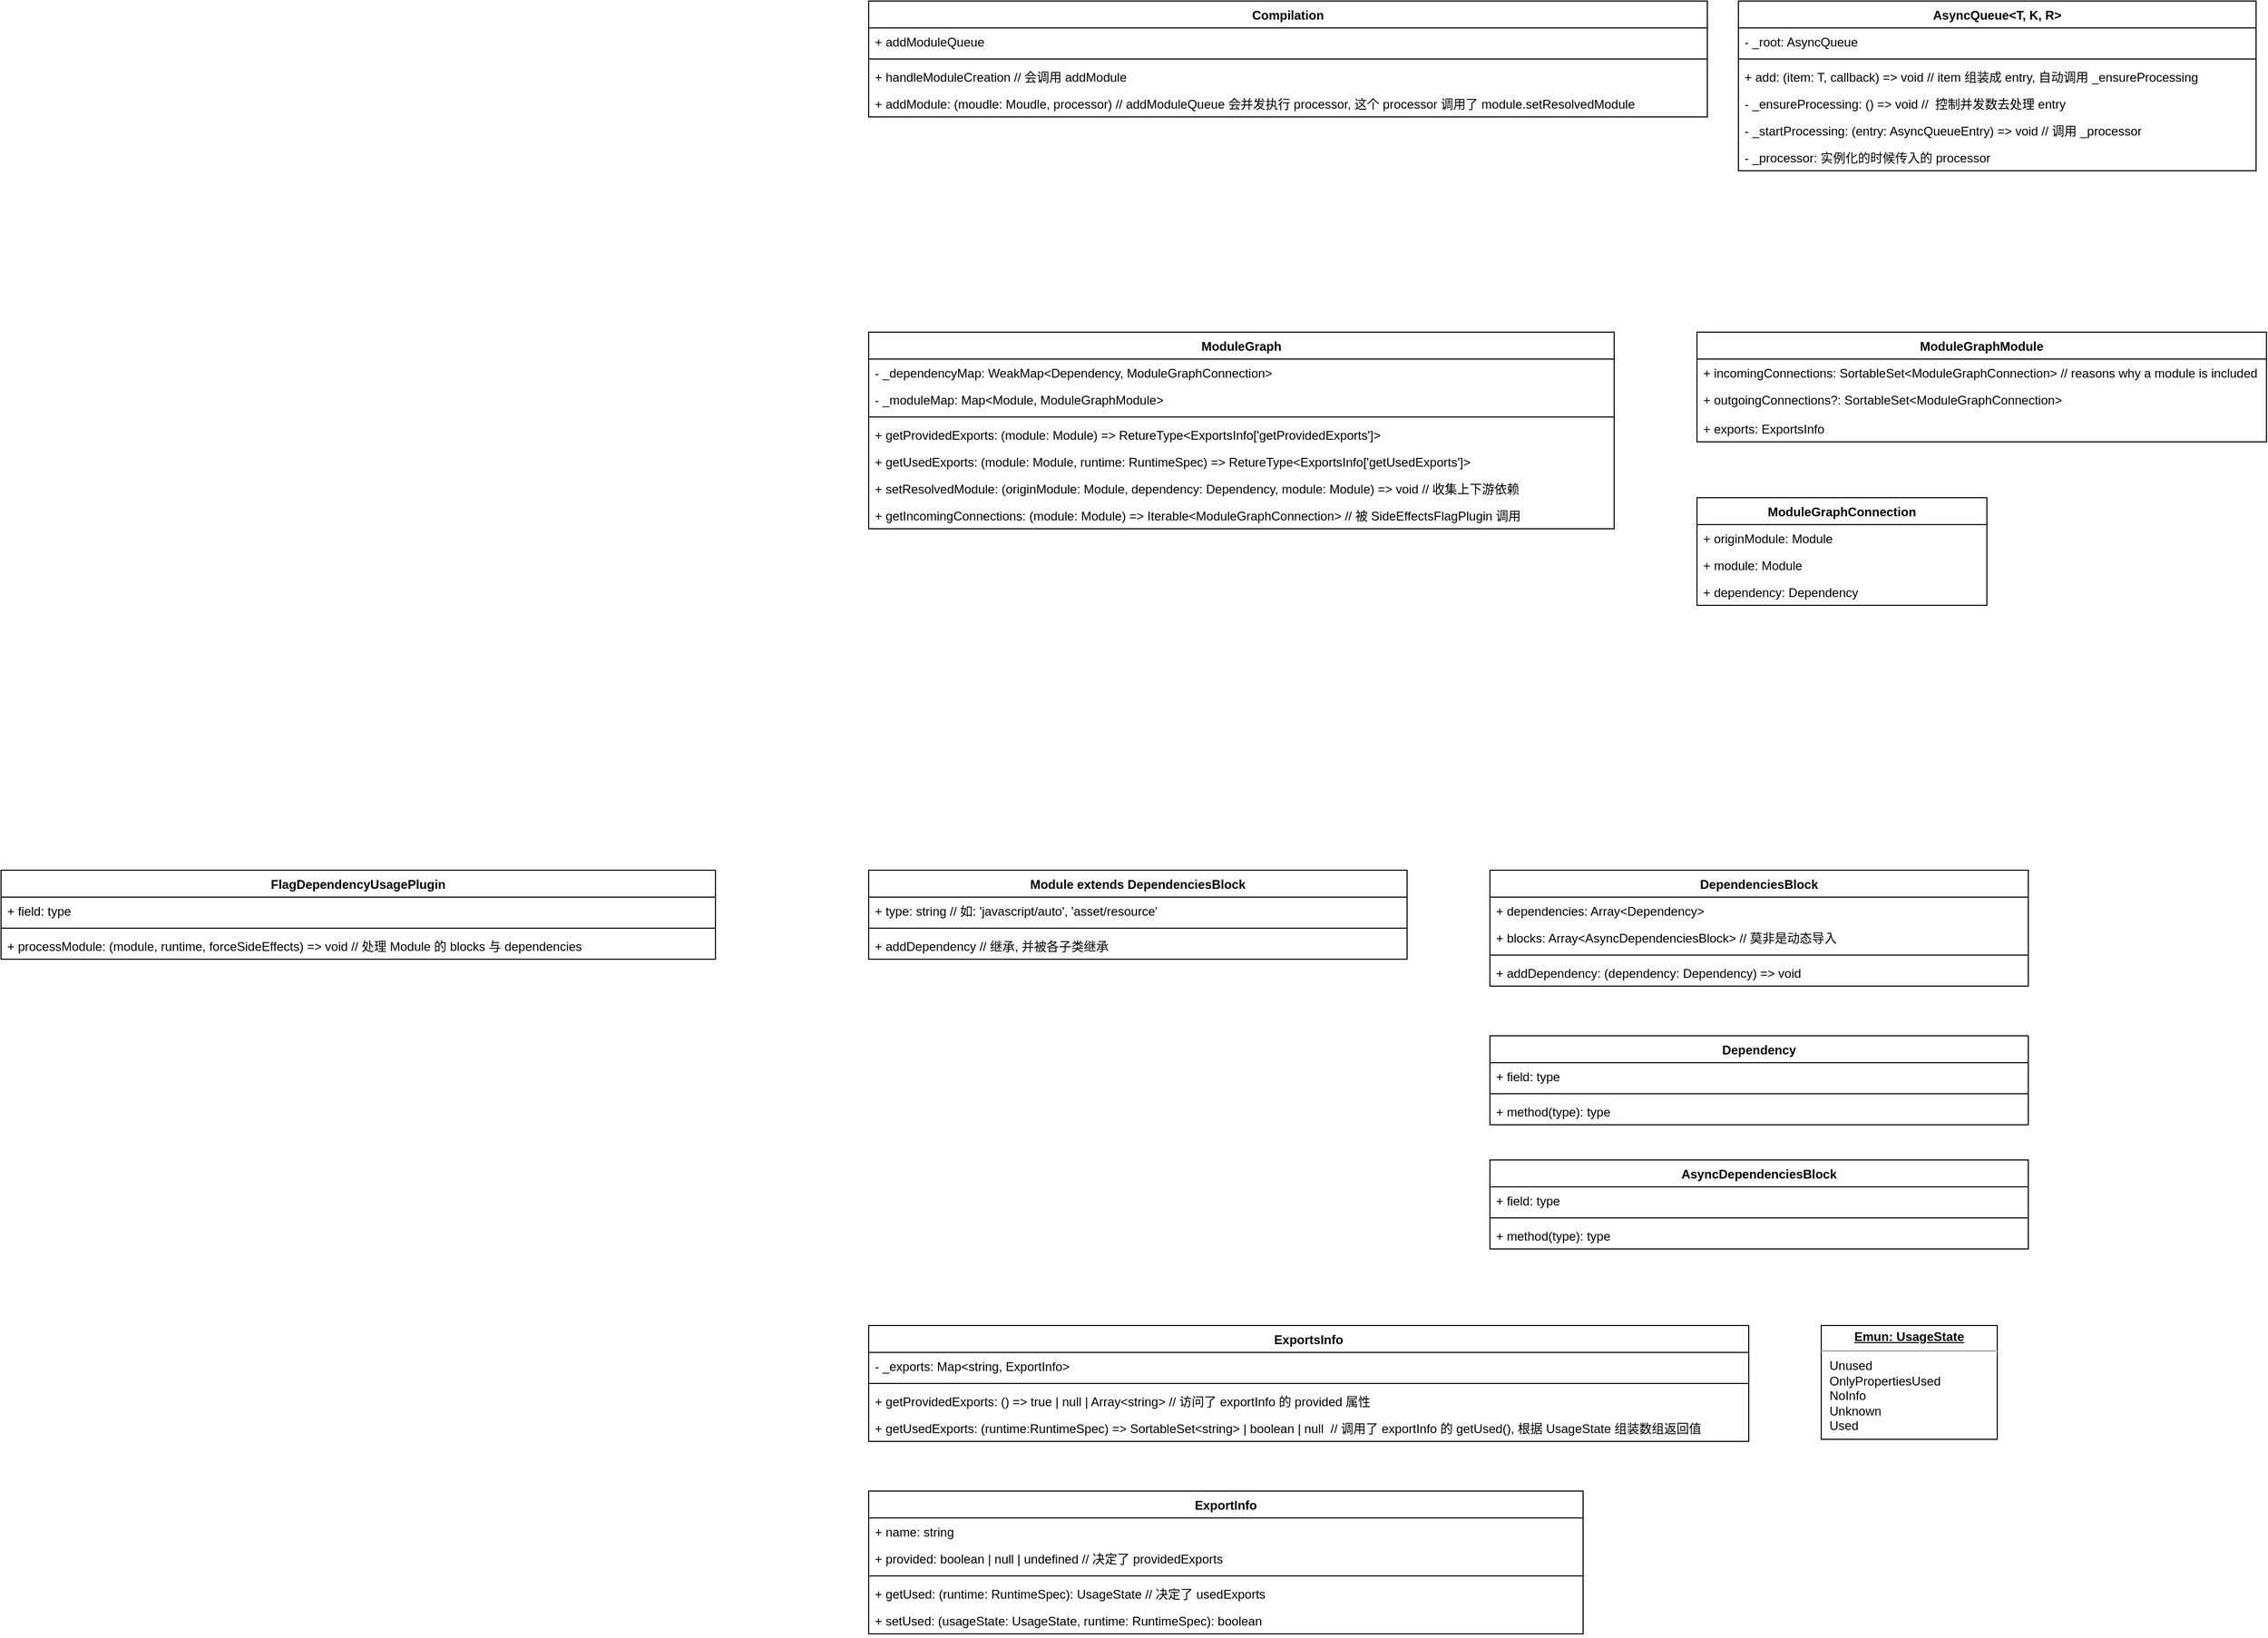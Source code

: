 <mxfile version="20.2.7" type="github">
  <diagram id="Rsr1v_tStUaQ5azJq0qS" name="第 1 页">
    <mxGraphModel dx="2064" dy="1859" grid="1" gridSize="10" guides="1" tooltips="1" connect="1" arrows="1" fold="1" page="1" pageScale="1" pageWidth="827" pageHeight="1169" math="0" shadow="0">
      <root>
        <mxCell id="0" />
        <mxCell id="1" parent="0" />
        <mxCell id="PHLJTVfLrtnAu4Q4XUuZ-1" value="ModuleGraph" style="swimlane;fontStyle=1;childLayout=stackLayout;horizontal=1;startSize=26;fillColor=none;horizontalStack=0;resizeParent=1;resizeParentMax=0;resizeLast=0;collapsible=1;marginBottom=0;" vertex="1" parent="1">
          <mxGeometry x="80" y="-80" width="720" height="190" as="geometry">
            <mxRectangle x="290" y="200" width="100" height="30" as="alternateBounds" />
          </mxGeometry>
        </mxCell>
        <mxCell id="PHLJTVfLrtnAu4Q4XUuZ-2" value="- _dependencyMap: WeakMap&lt;Dependency, ModuleGraphConnection&gt;" style="text;strokeColor=none;fillColor=none;align=left;verticalAlign=top;spacingLeft=4;spacingRight=4;overflow=hidden;rotatable=0;points=[[0,0.5],[1,0.5]];portConstraint=eastwest;" vertex="1" parent="PHLJTVfLrtnAu4Q4XUuZ-1">
          <mxGeometry y="26" width="720" height="26" as="geometry" />
        </mxCell>
        <mxCell id="PHLJTVfLrtnAu4Q4XUuZ-3" value="- _moduleMap: Map&lt;Module, ModuleGraphModule&gt;" style="text;strokeColor=none;fillColor=none;align=left;verticalAlign=top;spacingLeft=4;spacingRight=4;overflow=hidden;rotatable=0;points=[[0,0.5],[1,0.5]];portConstraint=eastwest;" vertex="1" parent="PHLJTVfLrtnAu4Q4XUuZ-1">
          <mxGeometry y="52" width="720" height="26" as="geometry" />
        </mxCell>
        <mxCell id="PHLJTVfLrtnAu4Q4XUuZ-22" value="" style="line;strokeWidth=1;fillColor=none;align=left;verticalAlign=middle;spacingTop=-1;spacingLeft=3;spacingRight=3;rotatable=0;labelPosition=right;points=[];portConstraint=eastwest;" vertex="1" parent="PHLJTVfLrtnAu4Q4XUuZ-1">
          <mxGeometry y="78" width="720" height="8" as="geometry" />
        </mxCell>
        <mxCell id="PHLJTVfLrtnAu4Q4XUuZ-41" value="+ getProvidedExports: (module: Module) =&gt; RetureType&lt;ExportsInfo[&#39;getProvidedExports&#39;]&gt;" style="text;strokeColor=none;fillColor=none;align=left;verticalAlign=top;spacingLeft=4;spacingRight=4;overflow=hidden;rotatable=0;points=[[0,0.5],[1,0.5]];portConstraint=eastwest;" vertex="1" parent="PHLJTVfLrtnAu4Q4XUuZ-1">
          <mxGeometry y="86" width="720" height="26" as="geometry" />
        </mxCell>
        <mxCell id="PHLJTVfLrtnAu4Q4XUuZ-17" value="+ getUsedExports: (module: Module, runtime: RuntimeSpec) =&gt; RetureType&lt;ExportsInfo[&#39;getUsedExports&#39;]&gt;" style="text;strokeColor=none;fillColor=none;align=left;verticalAlign=top;spacingLeft=4;spacingRight=4;overflow=hidden;rotatable=0;points=[[0,0.5],[1,0.5]];portConstraint=eastwest;" vertex="1" parent="PHLJTVfLrtnAu4Q4XUuZ-1">
          <mxGeometry y="112" width="720" height="26" as="geometry" />
        </mxCell>
        <mxCell id="PHLJTVfLrtnAu4Q4XUuZ-72" value="+ setResolvedModule: (originModule: Module, dependency: Dependency, module: Module) =&gt; void // 收集上下游依赖" style="text;strokeColor=none;fillColor=none;align=left;verticalAlign=top;spacingLeft=4;spacingRight=4;overflow=hidden;rotatable=0;points=[[0,0.5],[1,0.5]];portConstraint=eastwest;" vertex="1" parent="PHLJTVfLrtnAu4Q4XUuZ-1">
          <mxGeometry y="138" width="720" height="26" as="geometry" />
        </mxCell>
        <mxCell id="PHLJTVfLrtnAu4Q4XUuZ-77" value="+ getIncomingConnections: (module: Module) =&gt; Iterable&lt;ModuleGraphConnection&gt; // 被 SideEffectsFlagPlugin 调用&#xa;" style="text;strokeColor=none;fillColor=none;align=left;verticalAlign=top;spacingLeft=4;spacingRight=4;overflow=hidden;rotatable=0;points=[[0,0.5],[1,0.5]];portConstraint=eastwest;" vertex="1" parent="PHLJTVfLrtnAu4Q4XUuZ-1">
          <mxGeometry y="164" width="720" height="26" as="geometry" />
        </mxCell>
        <mxCell id="PHLJTVfLrtnAu4Q4XUuZ-6" value="ModuleGraphModule" style="swimlane;fontStyle=1;childLayout=stackLayout;horizontal=1;startSize=26;fillColor=none;horizontalStack=0;resizeParent=1;resizeParentMax=0;resizeLast=0;collapsible=1;marginBottom=0;" vertex="1" parent="1">
          <mxGeometry x="880" y="-80" width="550" height="106" as="geometry" />
        </mxCell>
        <mxCell id="PHLJTVfLrtnAu4Q4XUuZ-7" value="+ incomingConnections: SortableSet&lt;ModuleGraphConnection&gt; // reasons why a module is included" style="text;strokeColor=none;fillColor=none;align=left;verticalAlign=top;spacingLeft=4;spacingRight=4;overflow=hidden;rotatable=0;points=[[0,0.5],[1,0.5]];portConstraint=eastwest;" vertex="1" parent="PHLJTVfLrtnAu4Q4XUuZ-6">
          <mxGeometry y="26" width="550" height="26" as="geometry" />
        </mxCell>
        <mxCell id="PHLJTVfLrtnAu4Q4XUuZ-9" value="+ outgoingConnections?: SortableSet&lt;ModuleGraphConnection&gt;" style="text;strokeColor=none;fillColor=none;align=left;verticalAlign=top;spacingLeft=4;spacingRight=4;overflow=hidden;rotatable=0;points=[[0,0.5],[1,0.5]];portConstraint=eastwest;" vertex="1" parent="PHLJTVfLrtnAu4Q4XUuZ-6">
          <mxGeometry y="52" width="550" height="28" as="geometry" />
        </mxCell>
        <mxCell id="PHLJTVfLrtnAu4Q4XUuZ-10" value="+ exports: ExportsInfo" style="text;strokeColor=none;fillColor=none;align=left;verticalAlign=top;spacingLeft=4;spacingRight=4;overflow=hidden;rotatable=0;points=[[0,0.5],[1,0.5]];portConstraint=eastwest;" vertex="1" parent="PHLJTVfLrtnAu4Q4XUuZ-6">
          <mxGeometry y="80" width="550" height="26" as="geometry" />
        </mxCell>
        <mxCell id="PHLJTVfLrtnAu4Q4XUuZ-23" value="ExportsInfo" style="swimlane;fontStyle=1;align=center;verticalAlign=top;childLayout=stackLayout;horizontal=1;startSize=26;horizontalStack=0;resizeParent=1;resizeParentMax=0;resizeLast=0;collapsible=1;marginBottom=0;" vertex="1" parent="1">
          <mxGeometry x="80" y="880" width="850" height="112" as="geometry" />
        </mxCell>
        <mxCell id="PHLJTVfLrtnAu4Q4XUuZ-24" value="- _exports: Map&lt;string, ExportInfo&gt;" style="text;strokeColor=none;fillColor=none;align=left;verticalAlign=top;spacingLeft=4;spacingRight=4;overflow=hidden;rotatable=0;points=[[0,0.5],[1,0.5]];portConstraint=eastwest;" vertex="1" parent="PHLJTVfLrtnAu4Q4XUuZ-23">
          <mxGeometry y="26" width="850" height="26" as="geometry" />
        </mxCell>
        <mxCell id="PHLJTVfLrtnAu4Q4XUuZ-25" value="" style="line;strokeWidth=1;fillColor=none;align=left;verticalAlign=middle;spacingTop=-1;spacingLeft=3;spacingRight=3;rotatable=0;labelPosition=right;points=[];portConstraint=eastwest;" vertex="1" parent="PHLJTVfLrtnAu4Q4XUuZ-23">
          <mxGeometry y="52" width="850" height="8" as="geometry" />
        </mxCell>
        <mxCell id="PHLJTVfLrtnAu4Q4XUuZ-27" value="+ getProvidedExports: () =&gt; true | null | Array&lt;string&gt; // 访问了 exportInfo 的 provided 属性" style="text;strokeColor=none;fillColor=none;align=left;verticalAlign=top;spacingLeft=4;spacingRight=4;overflow=hidden;rotatable=0;points=[[0,0.5],[1,0.5]];portConstraint=eastwest;" vertex="1" parent="PHLJTVfLrtnAu4Q4XUuZ-23">
          <mxGeometry y="60" width="850" height="26" as="geometry" />
        </mxCell>
        <mxCell id="PHLJTVfLrtnAu4Q4XUuZ-26" value="+ getUsedExports: (runtime:RuntimeSpec) =&gt; SortableSet&lt;string&gt; | boolean | null  // 调用了 exportInfo 的 getUsed(), 根据 UsageState 组装数组返回值" style="text;strokeColor=none;fillColor=none;align=left;verticalAlign=top;spacingLeft=4;spacingRight=4;overflow=hidden;rotatable=0;points=[[0,0.5],[1,0.5]];portConstraint=eastwest;" vertex="1" parent="PHLJTVfLrtnAu4Q4XUuZ-23">
          <mxGeometry y="86" width="850" height="26" as="geometry" />
        </mxCell>
        <mxCell id="PHLJTVfLrtnAu4Q4XUuZ-32" value="ExportInfo" style="swimlane;fontStyle=1;align=center;verticalAlign=top;childLayout=stackLayout;horizontal=1;startSize=26;horizontalStack=0;resizeParent=1;resizeParentMax=0;resizeLast=0;collapsible=1;marginBottom=0;" vertex="1" parent="1">
          <mxGeometry x="80" y="1040" width="690" height="138" as="geometry" />
        </mxCell>
        <mxCell id="PHLJTVfLrtnAu4Q4XUuZ-33" value="+ name: string" style="text;strokeColor=none;fillColor=none;align=left;verticalAlign=top;spacingLeft=4;spacingRight=4;overflow=hidden;rotatable=0;points=[[0,0.5],[1,0.5]];portConstraint=eastwest;" vertex="1" parent="PHLJTVfLrtnAu4Q4XUuZ-32">
          <mxGeometry y="26" width="690" height="26" as="geometry" />
        </mxCell>
        <mxCell id="PHLJTVfLrtnAu4Q4XUuZ-40" value="+ provided: boolean | null | undefined // 决定了 providedExports" style="text;strokeColor=none;fillColor=none;align=left;verticalAlign=top;spacingLeft=4;spacingRight=4;overflow=hidden;rotatable=0;points=[[0,0.5],[1,0.5]];portConstraint=eastwest;" vertex="1" parent="PHLJTVfLrtnAu4Q4XUuZ-32">
          <mxGeometry y="52" width="690" height="26" as="geometry" />
        </mxCell>
        <mxCell id="PHLJTVfLrtnAu4Q4XUuZ-34" value="" style="line;strokeWidth=1;fillColor=none;align=left;verticalAlign=middle;spacingTop=-1;spacingLeft=3;spacingRight=3;rotatable=0;labelPosition=right;points=[];portConstraint=eastwest;" vertex="1" parent="PHLJTVfLrtnAu4Q4XUuZ-32">
          <mxGeometry y="78" width="690" height="8" as="geometry" />
        </mxCell>
        <mxCell id="PHLJTVfLrtnAu4Q4XUuZ-35" value="+ getUsed: (runtime: RuntimeSpec): UsageState // 决定了 usedExports" style="text;strokeColor=none;fillColor=none;align=left;verticalAlign=top;spacingLeft=4;spacingRight=4;overflow=hidden;rotatable=0;points=[[0,0.5],[1,0.5]];portConstraint=eastwest;" vertex="1" parent="PHLJTVfLrtnAu4Q4XUuZ-32">
          <mxGeometry y="86" width="690" height="26" as="geometry" />
        </mxCell>
        <mxCell id="PHLJTVfLrtnAu4Q4XUuZ-43" value="+ setUsed: (usageState: UsageState, runtime: RuntimeSpec): boolean" style="text;strokeColor=none;fillColor=none;align=left;verticalAlign=top;spacingLeft=4;spacingRight=4;overflow=hidden;rotatable=0;points=[[0,0.5],[1,0.5]];portConstraint=eastwest;" vertex="1" parent="PHLJTVfLrtnAu4Q4XUuZ-32">
          <mxGeometry y="112" width="690" height="26" as="geometry" />
        </mxCell>
        <mxCell id="PHLJTVfLrtnAu4Q4XUuZ-42" value="&lt;p style=&quot;margin:0px;margin-top:4px;text-align:center;text-decoration:underline;&quot;&gt;&lt;b&gt;Emun: UsageState&lt;/b&gt;&lt;/p&gt;&lt;hr&gt;&lt;p style=&quot;margin:0px;margin-left:8px;&quot;&gt;Unused&lt;/p&gt;&lt;p style=&quot;margin:0px;margin-left:8px;&quot;&gt;OnlyPropertiesUsed&lt;/p&gt;&lt;p style=&quot;margin:0px;margin-left:8px;&quot;&gt;NoInfo&lt;br&gt;&lt;/p&gt;&lt;p style=&quot;margin:0px;margin-left:8px;&quot;&gt;Unknown&lt;/p&gt;&lt;p style=&quot;margin:0px;margin-left:8px;&quot;&gt;Used&lt;/p&gt;" style="verticalAlign=top;align=left;overflow=fill;fontSize=12;fontFamily=Helvetica;html=1;" vertex="1" parent="1">
          <mxGeometry x="1000" y="880" width="170" height="110" as="geometry" />
        </mxCell>
        <mxCell id="PHLJTVfLrtnAu4Q4XUuZ-44" value="Module extends DependenciesBlock" style="swimlane;fontStyle=1;align=center;verticalAlign=top;childLayout=stackLayout;horizontal=1;startSize=26;horizontalStack=0;resizeParent=1;resizeParentMax=0;resizeLast=0;collapsible=1;marginBottom=0;" vertex="1" parent="1">
          <mxGeometry x="80" y="440" width="520" height="86" as="geometry" />
        </mxCell>
        <mxCell id="PHLJTVfLrtnAu4Q4XUuZ-56" value="+ type: string // 如: &#39;javascript/auto&#39;, &#39;asset/resource&#39;" style="text;strokeColor=none;fillColor=none;align=left;verticalAlign=top;spacingLeft=4;spacingRight=4;overflow=hidden;rotatable=0;points=[[0,0.5],[1,0.5]];portConstraint=eastwest;" vertex="1" parent="PHLJTVfLrtnAu4Q4XUuZ-44">
          <mxGeometry y="26" width="520" height="26" as="geometry" />
        </mxCell>
        <mxCell id="PHLJTVfLrtnAu4Q4XUuZ-46" value="" style="line;strokeWidth=1;fillColor=none;align=left;verticalAlign=middle;spacingTop=-1;spacingLeft=3;spacingRight=3;rotatable=0;labelPosition=right;points=[];portConstraint=eastwest;" vertex="1" parent="PHLJTVfLrtnAu4Q4XUuZ-44">
          <mxGeometry y="52" width="520" height="8" as="geometry" />
        </mxCell>
        <mxCell id="PHLJTVfLrtnAu4Q4XUuZ-47" value="+ addDependency // 继承, 并被各子类继承" style="text;strokeColor=none;fillColor=none;align=left;verticalAlign=top;spacingLeft=4;spacingRight=4;overflow=hidden;rotatable=0;points=[[0,0.5],[1,0.5]];portConstraint=eastwest;" vertex="1" parent="PHLJTVfLrtnAu4Q4XUuZ-44">
          <mxGeometry y="60" width="520" height="26" as="geometry" />
        </mxCell>
        <mxCell id="PHLJTVfLrtnAu4Q4XUuZ-48" value="Dependency" style="swimlane;fontStyle=1;align=center;verticalAlign=top;childLayout=stackLayout;horizontal=1;startSize=26;horizontalStack=0;resizeParent=1;resizeParentMax=0;resizeLast=0;collapsible=1;marginBottom=0;" vertex="1" parent="1">
          <mxGeometry x="680" y="600" width="520" height="86" as="geometry" />
        </mxCell>
        <mxCell id="PHLJTVfLrtnAu4Q4XUuZ-49" value="+ field: type" style="text;strokeColor=none;fillColor=none;align=left;verticalAlign=top;spacingLeft=4;spacingRight=4;overflow=hidden;rotatable=0;points=[[0,0.5],[1,0.5]];portConstraint=eastwest;" vertex="1" parent="PHLJTVfLrtnAu4Q4XUuZ-48">
          <mxGeometry y="26" width="520" height="26" as="geometry" />
        </mxCell>
        <mxCell id="PHLJTVfLrtnAu4Q4XUuZ-50" value="" style="line;strokeWidth=1;fillColor=none;align=left;verticalAlign=middle;spacingTop=-1;spacingLeft=3;spacingRight=3;rotatable=0;labelPosition=right;points=[];portConstraint=eastwest;" vertex="1" parent="PHLJTVfLrtnAu4Q4XUuZ-48">
          <mxGeometry y="52" width="520" height="8" as="geometry" />
        </mxCell>
        <mxCell id="PHLJTVfLrtnAu4Q4XUuZ-51" value="+ method(type): type" style="text;strokeColor=none;fillColor=none;align=left;verticalAlign=top;spacingLeft=4;spacingRight=4;overflow=hidden;rotatable=0;points=[[0,0.5],[1,0.5]];portConstraint=eastwest;" vertex="1" parent="PHLJTVfLrtnAu4Q4XUuZ-48">
          <mxGeometry y="60" width="520" height="26" as="geometry" />
        </mxCell>
        <mxCell id="PHLJTVfLrtnAu4Q4XUuZ-52" value="DependenciesBlock" style="swimlane;fontStyle=1;align=center;verticalAlign=top;childLayout=stackLayout;horizontal=1;startSize=26;horizontalStack=0;resizeParent=1;resizeParentMax=0;resizeLast=0;collapsible=1;marginBottom=0;" vertex="1" parent="1">
          <mxGeometry x="680" y="440" width="520" height="112" as="geometry" />
        </mxCell>
        <mxCell id="PHLJTVfLrtnAu4Q4XUuZ-53" value="+ dependencies: Array&lt;Dependency&gt;" style="text;strokeColor=none;fillColor=none;align=left;verticalAlign=top;spacingLeft=4;spacingRight=4;overflow=hidden;rotatable=0;points=[[0,0.5],[1,0.5]];portConstraint=eastwest;" vertex="1" parent="PHLJTVfLrtnAu4Q4XUuZ-52">
          <mxGeometry y="26" width="520" height="26" as="geometry" />
        </mxCell>
        <mxCell id="PHLJTVfLrtnAu4Q4XUuZ-84" value="+ blocks: Array&lt;AsyncDependenciesBlock&gt; // 莫非是动态导入" style="text;strokeColor=none;fillColor=none;align=left;verticalAlign=top;spacingLeft=4;spacingRight=4;overflow=hidden;rotatable=0;points=[[0,0.5],[1,0.5]];portConstraint=eastwest;" vertex="1" parent="PHLJTVfLrtnAu4Q4XUuZ-52">
          <mxGeometry y="52" width="520" height="26" as="geometry" />
        </mxCell>
        <mxCell id="PHLJTVfLrtnAu4Q4XUuZ-54" value="" style="line;strokeWidth=1;fillColor=none;align=left;verticalAlign=middle;spacingTop=-1;spacingLeft=3;spacingRight=3;rotatable=0;labelPosition=right;points=[];portConstraint=eastwest;" vertex="1" parent="PHLJTVfLrtnAu4Q4XUuZ-52">
          <mxGeometry y="78" width="520" height="8" as="geometry" />
        </mxCell>
        <mxCell id="PHLJTVfLrtnAu4Q4XUuZ-55" value="+ addDependency: (dependency: Dependency) =&gt; void" style="text;strokeColor=none;fillColor=none;align=left;verticalAlign=top;spacingLeft=4;spacingRight=4;overflow=hidden;rotatable=0;points=[[0,0.5],[1,0.5]];portConstraint=eastwest;" vertex="1" parent="PHLJTVfLrtnAu4Q4XUuZ-52">
          <mxGeometry y="86" width="520" height="26" as="geometry" />
        </mxCell>
        <mxCell id="PHLJTVfLrtnAu4Q4XUuZ-57" value="Compilation" style="swimlane;fontStyle=1;childLayout=stackLayout;horizontal=1;startSize=26;fillColor=none;horizontalStack=0;resizeParent=1;resizeParentMax=0;resizeLast=0;collapsible=1;marginBottom=0;" vertex="1" parent="1">
          <mxGeometry x="80" y="-400" width="810" height="112" as="geometry">
            <mxRectangle x="290" y="200" width="100" height="30" as="alternateBounds" />
          </mxGeometry>
        </mxCell>
        <mxCell id="PHLJTVfLrtnAu4Q4XUuZ-58" value="+ addModuleQueue" style="text;strokeColor=none;fillColor=none;align=left;verticalAlign=top;spacingLeft=4;spacingRight=4;overflow=hidden;rotatable=0;points=[[0,0.5],[1,0.5]];portConstraint=eastwest;" vertex="1" parent="PHLJTVfLrtnAu4Q4XUuZ-57">
          <mxGeometry y="26" width="810" height="26" as="geometry" />
        </mxCell>
        <mxCell id="PHLJTVfLrtnAu4Q4XUuZ-60" value="" style="line;strokeWidth=1;fillColor=none;align=left;verticalAlign=middle;spacingTop=-1;spacingLeft=3;spacingRight=3;rotatable=0;labelPosition=right;points=[];portConstraint=eastwest;" vertex="1" parent="PHLJTVfLrtnAu4Q4XUuZ-57">
          <mxGeometry y="52" width="810" height="8" as="geometry" />
        </mxCell>
        <mxCell id="PHLJTVfLrtnAu4Q4XUuZ-62" value="+ handleModuleCreation // 会调用 addModule" style="text;strokeColor=none;fillColor=none;align=left;verticalAlign=top;spacingLeft=4;spacingRight=4;overflow=hidden;rotatable=0;points=[[0,0.5],[1,0.5]];portConstraint=eastwest;" vertex="1" parent="PHLJTVfLrtnAu4Q4XUuZ-57">
          <mxGeometry y="60" width="810" height="26" as="geometry" />
        </mxCell>
        <mxCell id="PHLJTVfLrtnAu4Q4XUuZ-71" value="+ addModule: (moudle: Moudle, processor) // addModuleQueue 会并发执行 processor, 这个 processor 调用了 module.setResolvedModule" style="text;strokeColor=none;fillColor=none;align=left;verticalAlign=top;spacingLeft=4;spacingRight=4;overflow=hidden;rotatable=0;points=[[0,0.5],[1,0.5]];portConstraint=eastwest;" vertex="1" parent="PHLJTVfLrtnAu4Q4XUuZ-57">
          <mxGeometry y="86" width="810" height="26" as="geometry" />
        </mxCell>
        <mxCell id="PHLJTVfLrtnAu4Q4XUuZ-63" value="AsyncQueue&lt;T, K, R&gt;" style="swimlane;fontStyle=1;align=center;verticalAlign=top;childLayout=stackLayout;horizontal=1;startSize=26;horizontalStack=0;resizeParent=1;resizeParentMax=0;resizeLast=0;collapsible=1;marginBottom=0;" vertex="1" parent="1">
          <mxGeometry x="920" y="-400" width="500" height="164" as="geometry" />
        </mxCell>
        <mxCell id="PHLJTVfLrtnAu4Q4XUuZ-64" value="- _root: AsyncQueue" style="text;strokeColor=none;fillColor=none;align=left;verticalAlign=top;spacingLeft=4;spacingRight=4;overflow=hidden;rotatable=0;points=[[0,0.5],[1,0.5]];portConstraint=eastwest;" vertex="1" parent="PHLJTVfLrtnAu4Q4XUuZ-63">
          <mxGeometry y="26" width="500" height="26" as="geometry" />
        </mxCell>
        <mxCell id="PHLJTVfLrtnAu4Q4XUuZ-65" value="" style="line;strokeWidth=1;fillColor=none;align=left;verticalAlign=middle;spacingTop=-1;spacingLeft=3;spacingRight=3;rotatable=0;labelPosition=right;points=[];portConstraint=eastwest;" vertex="1" parent="PHLJTVfLrtnAu4Q4XUuZ-63">
          <mxGeometry y="52" width="500" height="8" as="geometry" />
        </mxCell>
        <mxCell id="PHLJTVfLrtnAu4Q4XUuZ-66" value="+ add: (item: T, callback) =&gt; void // item 组装成 entry, 自动调用 _ensureProcessing" style="text;strokeColor=none;fillColor=none;align=left;verticalAlign=top;spacingLeft=4;spacingRight=4;overflow=hidden;rotatable=0;points=[[0,0.5],[1,0.5]];portConstraint=eastwest;" vertex="1" parent="PHLJTVfLrtnAu4Q4XUuZ-63">
          <mxGeometry y="60" width="500" height="26" as="geometry" />
        </mxCell>
        <mxCell id="PHLJTVfLrtnAu4Q4XUuZ-68" value="- _ensureProcessing: () =&gt; void //  控制并发数去处理 entry" style="text;strokeColor=none;fillColor=none;align=left;verticalAlign=top;spacingLeft=4;spacingRight=4;overflow=hidden;rotatable=0;points=[[0,0.5],[1,0.5]];portConstraint=eastwest;" vertex="1" parent="PHLJTVfLrtnAu4Q4XUuZ-63">
          <mxGeometry y="86" width="500" height="26" as="geometry" />
        </mxCell>
        <mxCell id="PHLJTVfLrtnAu4Q4XUuZ-69" value="- _startProcessing: (entry: AsyncQueueEntry) =&gt; void // 调用 _processor" style="text;strokeColor=none;fillColor=none;align=left;verticalAlign=top;spacingLeft=4;spacingRight=4;overflow=hidden;rotatable=0;points=[[0,0.5],[1,0.5]];portConstraint=eastwest;" vertex="1" parent="PHLJTVfLrtnAu4Q4XUuZ-63">
          <mxGeometry y="112" width="500" height="26" as="geometry" />
        </mxCell>
        <mxCell id="PHLJTVfLrtnAu4Q4XUuZ-70" value="- _processor: 实例化的时候传入的 processor" style="text;strokeColor=none;fillColor=none;align=left;verticalAlign=top;spacingLeft=4;spacingRight=4;overflow=hidden;rotatable=0;points=[[0,0.5],[1,0.5]];portConstraint=eastwest;" vertex="1" parent="PHLJTVfLrtnAu4Q4XUuZ-63">
          <mxGeometry y="138" width="500" height="26" as="geometry" />
        </mxCell>
        <mxCell id="PHLJTVfLrtnAu4Q4XUuZ-73" value="ModuleGraphConnection" style="swimlane;fontStyle=1;align=center;verticalAlign=top;childLayout=stackLayout;horizontal=1;startSize=26;horizontalStack=0;resizeParent=1;resizeParentMax=0;resizeLast=0;collapsible=1;marginBottom=0;" vertex="1" parent="1">
          <mxGeometry x="880" y="80" width="280" height="104" as="geometry" />
        </mxCell>
        <mxCell id="PHLJTVfLrtnAu4Q4XUuZ-78" value="+ originModule: Module" style="text;strokeColor=none;fillColor=none;align=left;verticalAlign=top;spacingLeft=4;spacingRight=4;overflow=hidden;rotatable=0;points=[[0,0.5],[1,0.5]];portConstraint=eastwest;" vertex="1" parent="PHLJTVfLrtnAu4Q4XUuZ-73">
          <mxGeometry y="26" width="280" height="26" as="geometry" />
        </mxCell>
        <mxCell id="PHLJTVfLrtnAu4Q4XUuZ-74" value="+ module: Module" style="text;strokeColor=none;fillColor=none;align=left;verticalAlign=top;spacingLeft=4;spacingRight=4;overflow=hidden;rotatable=0;points=[[0,0.5],[1,0.5]];portConstraint=eastwest;" vertex="1" parent="PHLJTVfLrtnAu4Q4XUuZ-73">
          <mxGeometry y="52" width="280" height="26" as="geometry" />
        </mxCell>
        <mxCell id="PHLJTVfLrtnAu4Q4XUuZ-79" value="+ dependency: Dependency" style="text;strokeColor=none;fillColor=none;align=left;verticalAlign=top;spacingLeft=4;spacingRight=4;overflow=hidden;rotatable=0;points=[[0,0.5],[1,0.5]];portConstraint=eastwest;" vertex="1" parent="PHLJTVfLrtnAu4Q4XUuZ-73">
          <mxGeometry y="78" width="280" height="26" as="geometry" />
        </mxCell>
        <mxCell id="PHLJTVfLrtnAu4Q4XUuZ-85" value="AsyncDependenciesBlock" style="swimlane;fontStyle=1;align=center;verticalAlign=top;childLayout=stackLayout;horizontal=1;startSize=26;horizontalStack=0;resizeParent=1;resizeParentMax=0;resizeLast=0;collapsible=1;marginBottom=0;" vertex="1" parent="1">
          <mxGeometry x="680" y="720" width="520" height="86" as="geometry" />
        </mxCell>
        <mxCell id="PHLJTVfLrtnAu4Q4XUuZ-86" value="+ field: type" style="text;strokeColor=none;fillColor=none;align=left;verticalAlign=top;spacingLeft=4;spacingRight=4;overflow=hidden;rotatable=0;points=[[0,0.5],[1,0.5]];portConstraint=eastwest;" vertex="1" parent="PHLJTVfLrtnAu4Q4XUuZ-85">
          <mxGeometry y="26" width="520" height="26" as="geometry" />
        </mxCell>
        <mxCell id="PHLJTVfLrtnAu4Q4XUuZ-87" value="" style="line;strokeWidth=1;fillColor=none;align=left;verticalAlign=middle;spacingTop=-1;spacingLeft=3;spacingRight=3;rotatable=0;labelPosition=right;points=[];portConstraint=eastwest;" vertex="1" parent="PHLJTVfLrtnAu4Q4XUuZ-85">
          <mxGeometry y="52" width="520" height="8" as="geometry" />
        </mxCell>
        <mxCell id="PHLJTVfLrtnAu4Q4XUuZ-88" value="+ method(type): type" style="text;strokeColor=none;fillColor=none;align=left;verticalAlign=top;spacingLeft=4;spacingRight=4;overflow=hidden;rotatable=0;points=[[0,0.5],[1,0.5]];portConstraint=eastwest;" vertex="1" parent="PHLJTVfLrtnAu4Q4XUuZ-85">
          <mxGeometry y="60" width="520" height="26" as="geometry" />
        </mxCell>
        <mxCell id="PHLJTVfLrtnAu4Q4XUuZ-93" value="FlagDependencyUsagePlugin" style="swimlane;fontStyle=1;align=center;verticalAlign=top;childLayout=stackLayout;horizontal=1;startSize=26;horizontalStack=0;resizeParent=1;resizeParentMax=0;resizeLast=0;collapsible=1;marginBottom=0;" vertex="1" parent="1">
          <mxGeometry x="-758" y="440" width="690" height="86" as="geometry" />
        </mxCell>
        <mxCell id="PHLJTVfLrtnAu4Q4XUuZ-94" value="+ field: type" style="text;strokeColor=none;fillColor=none;align=left;verticalAlign=top;spacingLeft=4;spacingRight=4;overflow=hidden;rotatable=0;points=[[0,0.5],[1,0.5]];portConstraint=eastwest;" vertex="1" parent="PHLJTVfLrtnAu4Q4XUuZ-93">
          <mxGeometry y="26" width="690" height="26" as="geometry" />
        </mxCell>
        <mxCell id="PHLJTVfLrtnAu4Q4XUuZ-95" value="" style="line;strokeWidth=1;fillColor=none;align=left;verticalAlign=middle;spacingTop=-1;spacingLeft=3;spacingRight=3;rotatable=0;labelPosition=right;points=[];portConstraint=eastwest;" vertex="1" parent="PHLJTVfLrtnAu4Q4XUuZ-93">
          <mxGeometry y="52" width="690" height="8" as="geometry" />
        </mxCell>
        <mxCell id="PHLJTVfLrtnAu4Q4XUuZ-96" value="+ processModule: (module, runtime, forceSideEffects) =&gt; void // 处理 Module 的 blocks 与 dependencies&#xa;" style="text;strokeColor=none;fillColor=none;align=left;verticalAlign=top;spacingLeft=4;spacingRight=4;overflow=hidden;rotatable=0;points=[[0,0.5],[1,0.5]];portConstraint=eastwest;" vertex="1" parent="PHLJTVfLrtnAu4Q4XUuZ-93">
          <mxGeometry y="60" width="690" height="26" as="geometry" />
        </mxCell>
      </root>
    </mxGraphModel>
  </diagram>
</mxfile>
